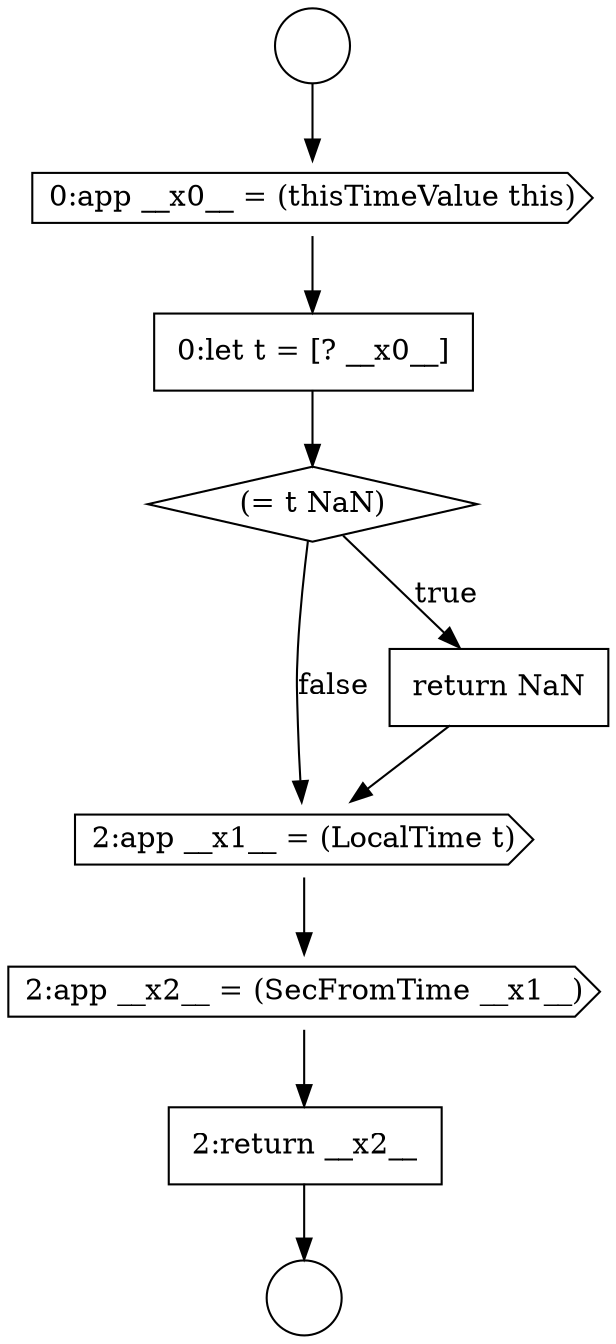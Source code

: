 digraph {
  node13341 [shape=cds, label=<<font color="black">0:app __x0__ = (thisTimeValue this)</font>> color="black" fillcolor="white" style=filled]
  node13346 [shape=cds, label=<<font color="black">2:app __x2__ = (SecFromTime __x1__)</font>> color="black" fillcolor="white" style=filled]
  node13340 [shape=circle label=" " color="black" fillcolor="white" style=filled]
  node13343 [shape=diamond, label=<<font color="black">(= t NaN)</font>> color="black" fillcolor="white" style=filled]
  node13339 [shape=circle label=" " color="black" fillcolor="white" style=filled]
  node13342 [shape=none, margin=0, label=<<font color="black">
    <table border="0" cellborder="1" cellspacing="0" cellpadding="10">
      <tr><td align="left">0:let t = [? __x0__]</td></tr>
    </table>
  </font>> color="black" fillcolor="white" style=filled]
  node13345 [shape=cds, label=<<font color="black">2:app __x1__ = (LocalTime t)</font>> color="black" fillcolor="white" style=filled]
  node13347 [shape=none, margin=0, label=<<font color="black">
    <table border="0" cellborder="1" cellspacing="0" cellpadding="10">
      <tr><td align="left">2:return __x2__</td></tr>
    </table>
  </font>> color="black" fillcolor="white" style=filled]
  node13344 [shape=none, margin=0, label=<<font color="black">
    <table border="0" cellborder="1" cellspacing="0" cellpadding="10">
      <tr><td align="left">return NaN</td></tr>
    </table>
  </font>> color="black" fillcolor="white" style=filled]
  node13343 -> node13344 [label=<<font color="black">true</font>> color="black"]
  node13343 -> node13345 [label=<<font color="black">false</font>> color="black"]
  node13345 -> node13346 [ color="black"]
  node13341 -> node13342 [ color="black"]
  node13344 -> node13345 [ color="black"]
  node13342 -> node13343 [ color="black"]
  node13347 -> node13340 [ color="black"]
  node13346 -> node13347 [ color="black"]
  node13339 -> node13341 [ color="black"]
}

